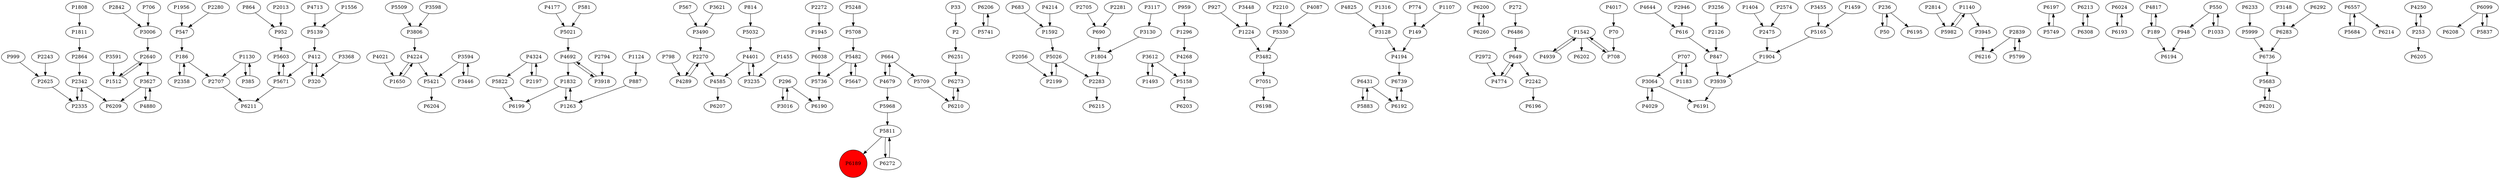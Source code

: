 digraph {
	P2864 -> P2342
	P864 -> P952
	P5421 -> P6204
	P4224 -> P1650
	P3591 -> P1512
	P1832 -> P6199
	P1956 -> P547
	P4324 -> P2197
	P567 -> P3490
	P2243 -> P2625
	P5482 -> P5647
	P2 -> P6251
	P6206 -> P5741
	P1650 -> P4224
	P5026 -> P2199
	P3612 -> P1493
	P2707 -> P6211
	P296 -> P3016
	P927 -> P1224
	P6739 -> P6192
	P2280 -> P547
	P6200 -> P6260
	P649 -> P2242
	P1542 -> P4939
	P1832 -> P1263
	P2625 -> P2335
	P2342 -> P6209
	P2972 -> P4774
	P272 -> P6486
	P5165 -> P1904
	P4401 -> P3235
	P2013 -> P952
	P4644 -> P616
	P236 -> P50
	P1140 -> P5982
	P6038 -> P5736
	P2814 -> P5982
	P707 -> P3064
	P2342 -> P2335
	P3117 -> P3130
	P5021 -> P4692
	P6197 -> P5749
	P2283 -> P6215
	P1592 -> P5026
	P412 -> P320
	P50 -> P236
	P5708 -> P5482
	P5509 -> P3806
	P186 -> P2707
	P5811 -> P6189
	P385 -> P1130
	P3455 -> P5165
	P6213 -> P6308
	P2839 -> P5799
	P4880 -> P3627
	P2242 -> P6196
	P1945 -> P6038
	P4401 -> P4585
	P6024 -> P6193
	P33 -> P2
	P847 -> P3939
	P4817 -> P189
	P6283 -> P6736
	P708 -> P1542
	P189 -> P4817
	P4774 -> P649
	P6233 -> P5999
	P4585 -> P6207
	P1124 -> P887
	P1804 -> P2283
	P3627 -> P6209
	P2199 -> P5026
	P4679 -> P5968
	P4713 -> P5139
	P412 -> P5671
	P4825 -> P3128
	P2475 -> P1904
	P2272 -> P1945
	P4017 -> P70
	P6736 -> P5683
	P1811 -> P2864
	P5982 -> P1140
	P7051 -> P6198
	P6557 -> P5684
	P547 -> P186
	P5811 -> P6272
	P4194 -> P6739
	P690 -> P1804
	P1316 -> P3128
	P320 -> P412
	P3064 -> P4029
	P3064 -> P6191
	P4692 -> P3918
	P5603 -> P5671
	P6557 -> P6214
	P3612 -> P5158
	P1296 -> P4268
	P149 -> P4194
	P3594 -> P3446
	P1542 -> P708
	P948 -> P6194
	P814 -> P5032
	P3148 -> P6283
	P2056 -> P2199
	P3945 -> P6216
	P6251 -> P6273
	P3368 -> P320
	P70 -> P708
	P4268 -> P5158
	P2335 -> P2342
	P4177 -> P5021
	P5883 -> P6431
	P1404 -> P2475
	P798 -> P4289
	P4692 -> P1832
	P4029 -> P3064
	P4250 -> P253
	P2640 -> P1512
	P2210 -> P5330
	P1493 -> P3612
	P2946 -> P616
	P959 -> P1296
	P6192 -> P6739
	P5647 -> P5482
	P1455 -> P3235
	P4289 -> P2270
	P3598 -> P3806
	P5139 -> P412
	P2197 -> P4324
	P2574 -> P2475
	P6260 -> P6200
	P3256 -> P2126
	P6193 -> P6024
	P1904 -> P3939
	P5683 -> P6201
	P2705 -> P690
	P6431 -> P6192
	P5684 -> P6557
	P1140 -> P3945
	P5822 -> P6199
	P4324 -> P5822
	P3627 -> P4880
	P3128 -> P4194
	P3448 -> P1224
	P2640 -> P3627
	P3006 -> P2640
	P6431 -> P5883
	P1130 -> P2707
	P1542 -> P6202
	P236 -> P6195
	P5749 -> P6197
	P3621 -> P3490
	P6099 -> P6208
	P6201 -> P5683
	P664 -> P5709
	P706 -> P3006
	P5799 -> P2839
	P5741 -> P6206
	P3016 -> P296
	P683 -> P1592
	P6210 -> P6273
	P5026 -> P2283
	P189 -> P6194
	P550 -> P1033
	P6308 -> P6213
	P1183 -> P707
	P5671 -> P5603
	P253 -> P4250
	P3939 -> P6191
	P2270 -> P4585
	P5709 -> P6210
	P1263 -> P1832
	P5248 -> P5708
	P3490 -> P2270
	P2126 -> P847
	P6099 -> P5837
	P999 -> P2625
	P774 -> P149
	P616 -> P847
	P5032 -> P4401
	P186 -> P2358
	P6273 -> P6210
	P1512 -> P2640
	P1107 -> P149
	P649 -> P4774
	P3806 -> P4224
	P1130 -> P385
	P5837 -> P6099
	P5968 -> P5811
	P5999 -> P6736
	P2842 -> P3006
	P253 -> P6205
	P3130 -> P1804
	P1556 -> P5139
	P3918 -> P4692
	P5158 -> P6203
	P3446 -> P3594
	P2839 -> P6216
	P5330 -> P3482
	P5482 -> P5736
	P4679 -> P664
	P1808 -> P1811
	P664 -> P4679
	P707 -> P1183
	P1224 -> P3482
	P4224 -> P5421
	P550 -> P948
	P3235 -> P4401
	P952 -> P5603
	P296 -> P6190
	P2281 -> P690
	P1033 -> P550
	P6292 -> P6283
	P2270 -> P4289
	P1459 -> P5165
	P3482 -> P7051
	P4939 -> P1542
	P2794 -> P3918
	P6486 -> P649
	P5671 -> P6211
	P4021 -> P1650
	P887 -> P1263
	P4214 -> P1592
	P581 -> P5021
	P6272 -> P5811
	P5736 -> P6190
	P3594 -> P5421
	P2358 -> P186
	P4087 -> P5330
	P6189 [shape=circle]
	P6189 [style=filled]
	P6189 [fillcolor=red]
}
